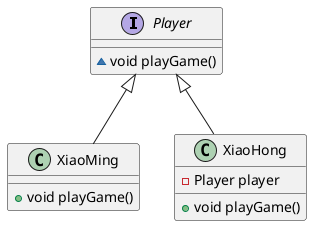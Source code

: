 @startuml
interface Player {
~ void playGame()
}
class XiaoMing {
+ void playGame()
}
class XiaoHong {
- Player player
+ void playGame()
}

Player <|-- XiaoMing
Player <|-- XiaoHong
@enduml